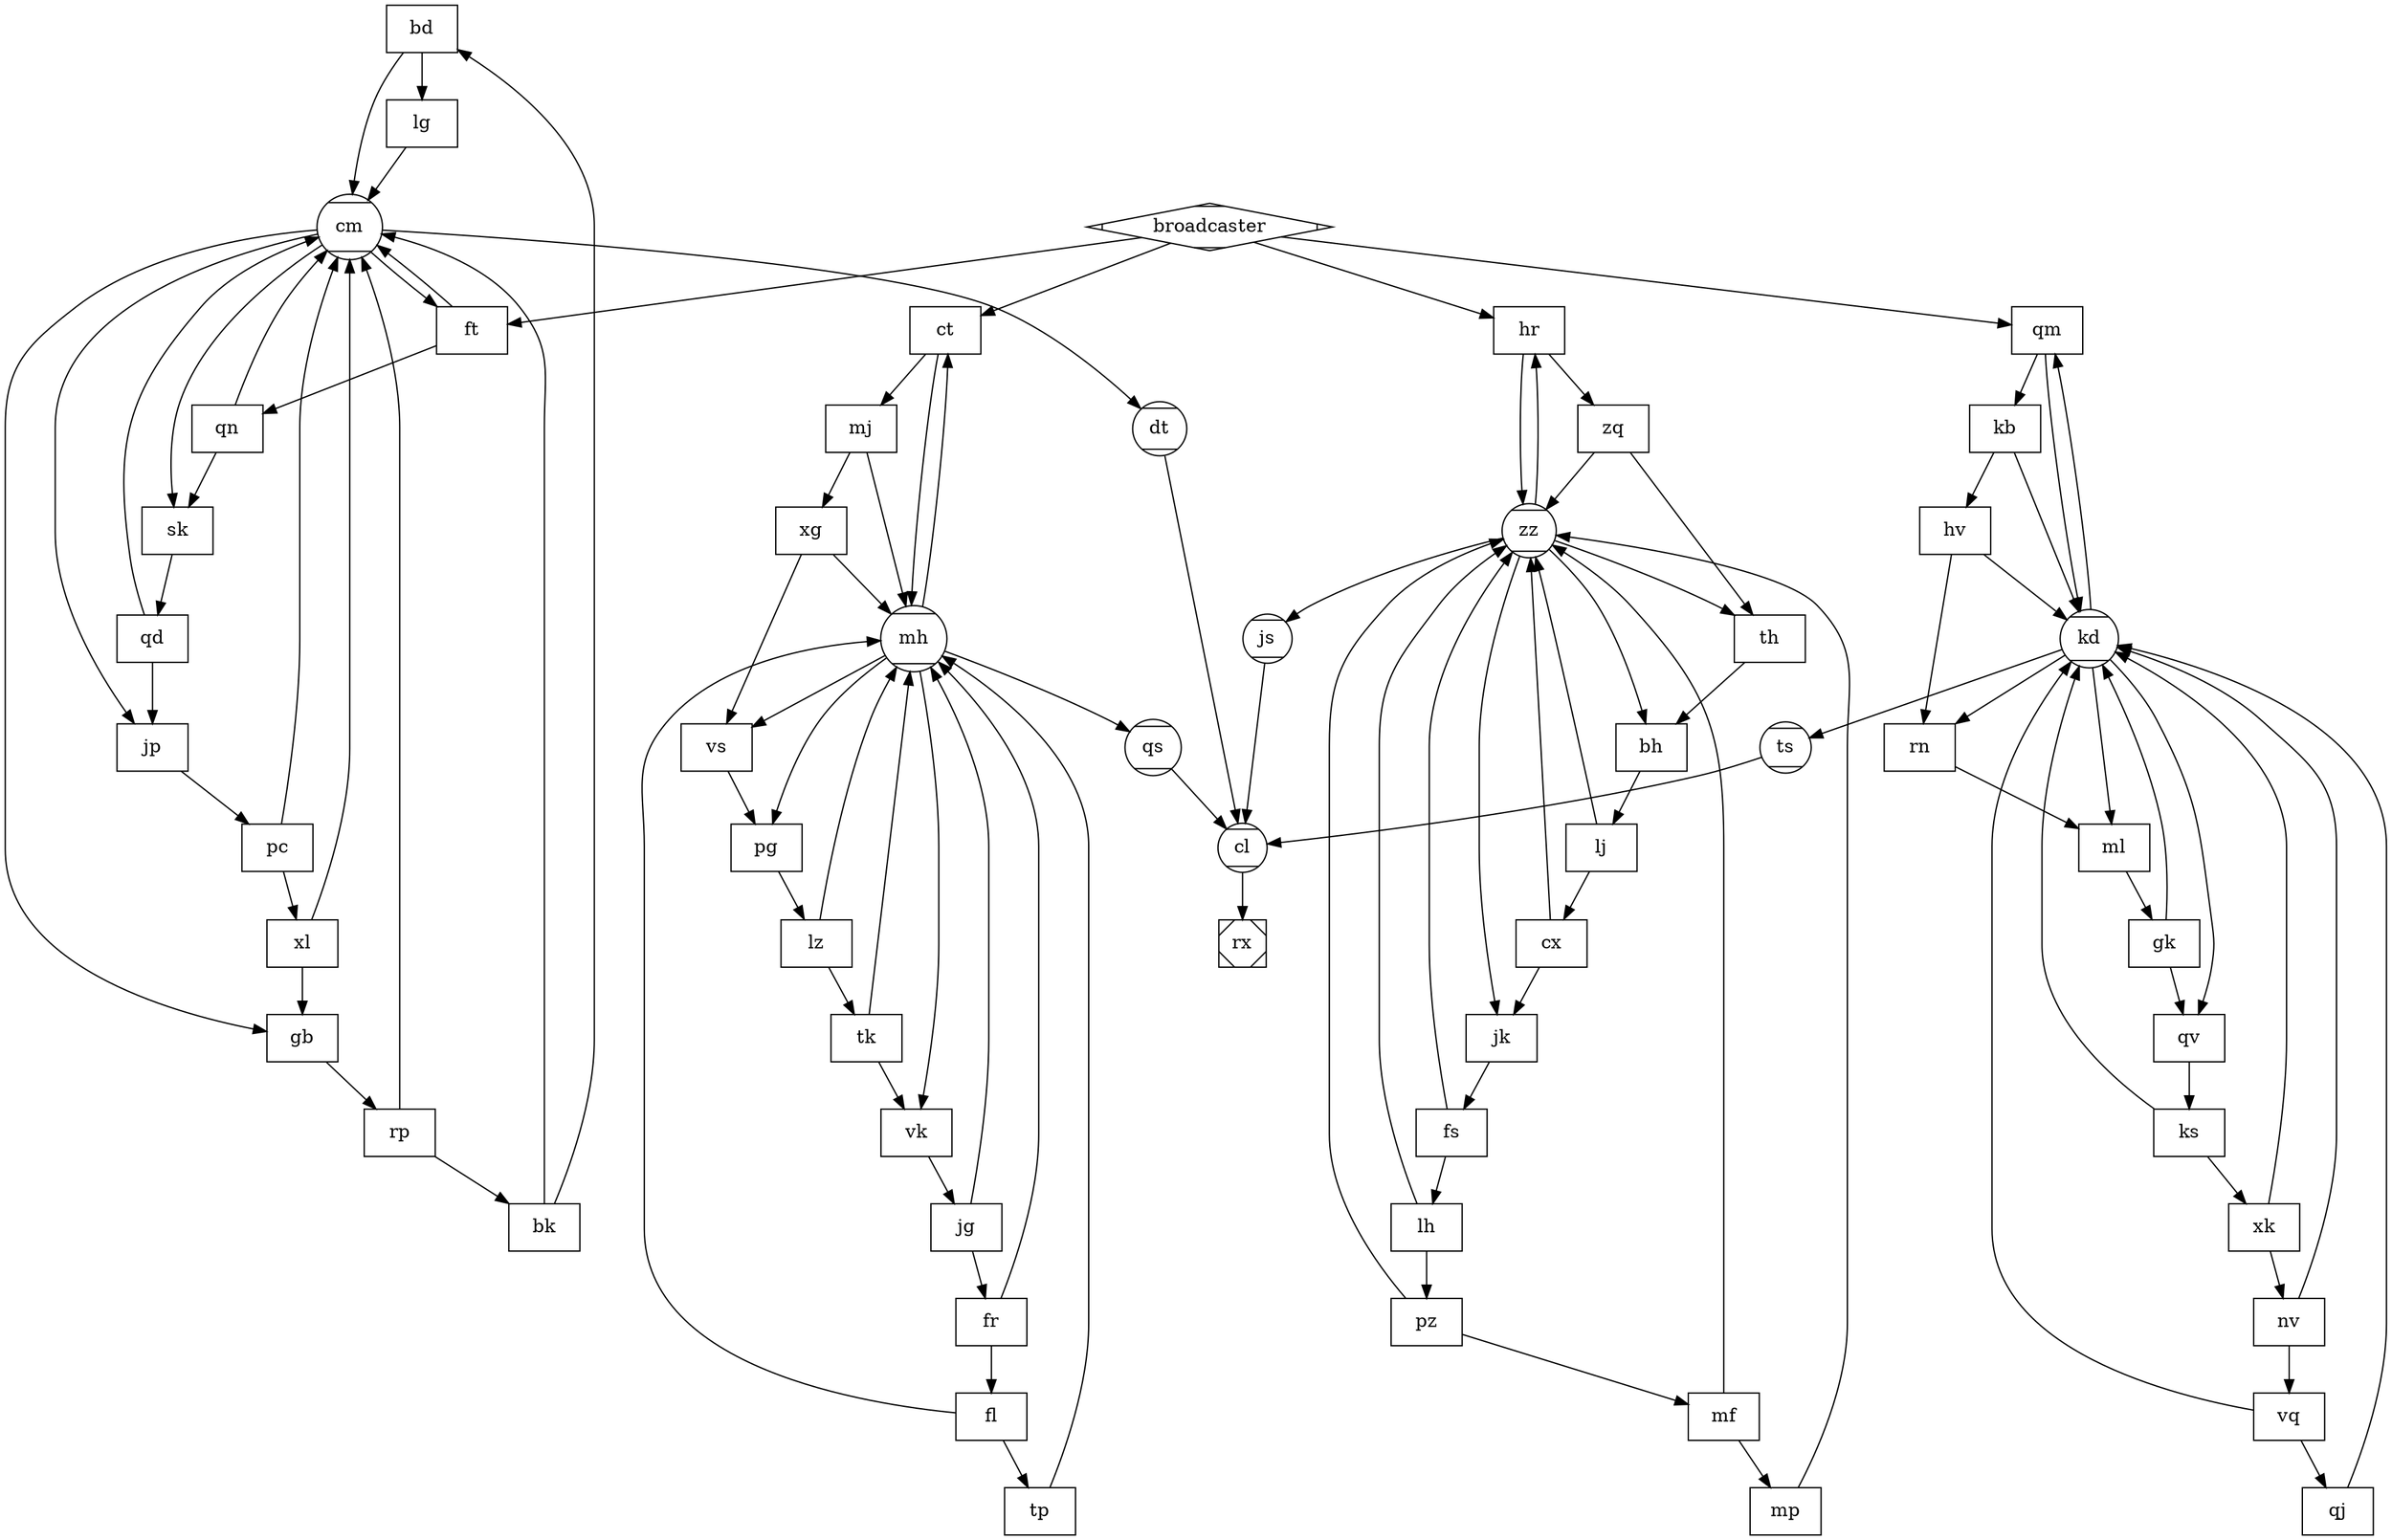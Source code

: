digraph G {

bd -> lg, cm
broadcaster -> ct, hr, ft, qm
bh -> lj
zz -> th, hr, jk, bh, js
js -> cl
cl -> rx
rn -> ml
ks -> xk, kd
cm -> jp, sk, ft, dt, gb
gk -> qv, kd
lg -> cm
qd -> jp, cm
jk -> fs
vq -> qj, kd
lj -> cx, zz
th -> bh
rp -> bk, cm
xk -> nv, kd
qv -> ks
mj -> xg, mh
lh -> zz, pz
mh -> ct, qs, vs, vk, pg
kb -> hv, kd
pg -> lz
qm -> kb, kd
pc -> cm, xl
hv -> kd, rn
fr -> fl, mh
mp -> zz
xl -> cm, gb
tp -> mh
gb -> rp
pz -> mf, zz
qn -> cm, sk
fl -> tp, mh
zq -> th, zz
sk -> qd
tk -> mh, vk
bk -> bd, cm
ml -> gk
jg -> fr, mh
nv -> vq, kd
xg -> mh, vs
hr -> zz, zq
vk -> jg
qj -> kd
qs -> cl
cx -> jk, zz
mf -> mp, zz
dt -> cl
lz -> tk, mh
vs -> pg
ct -> mh, mj
jp -> pc
ft -> qn, cm
fs -> zz, lh
kd -> qm, ml, ts, qv, rn
ts -> cl

  broadcaster [shape=Mdiamond];
  rx [shape=Msquare];
  bd [shape=Mtriangle]
bh [shape=Mtriangle] 
zz [shape=Mcircle] 
js [shape=Mcircle] 
cl [shape=Mcircle] 
rn [shape=Mtriangle] 
ks [shape=Mtriangle] 
cm [shape=Mcircle] 
gk [shape=Mtriangle] 
lg [shape=Mtriangle] 
qd [shape=Mtriangle] 
jk [shape=Mtriangle] 
vq [shape=Mtriangle] 
lj [shape=Mtriangle] 
th [shape=Mtriangle] 
rp [shape=Mtriangle] 
xk [shape=Mtriangle] 
qv [shape=Mtriangle] 
mj [shape=Mtriangle] 
lh [shape=Mtriangle] 
mh [shape=Mcircle] 
kb [shape=Mtriangle] 
pg [shape=Mtriangle] 
qm [shape=Mtriangle] 
pc [shape=Mtriangle] 
hv [shape=Mtriangle] 
fr [shape=Mtriangle] 
mp [shape=Mtriangle] 
xl [shape=Mtriangle] 
tp [shape=Mtriangle] 
gb [shape=Mtriangle] 
pz [shape=Mtriangle] 
qn [shape=Mtriangle] 
fl [shape=Mtriangle] 
zq [shape=Mtriangle] 
sk [shape=Mtriangle] 
tk [shape=Mtriangle] 
bk [shape=Mtriangle] 
ml [shape=Mtriangle] 
jg [shape=Mtriangle] 
nv [shape=Mtriangle] 
xg [shape=Mtriangle] 
hr [shape=Mtriangle] 
vk [shape=Mtriangle] 
qj [shape=Mtriangle] 
qs [shape=Mcircle] 
cx [shape=Mtriangle] 
mf [shape=Mtriangle] 
dt [shape=Mcircle] 
lz [shape=Mtriangle] 
vs [shape=Mtriangle] 
ct [shape=Mtriangle] 
jp [shape=Mtriangle] 
ft [shape=Mtriangle] 
fs [shape=Mtriangle] 
kd [shape=Mcircle] 
ts [shape=Mcircle] 


}